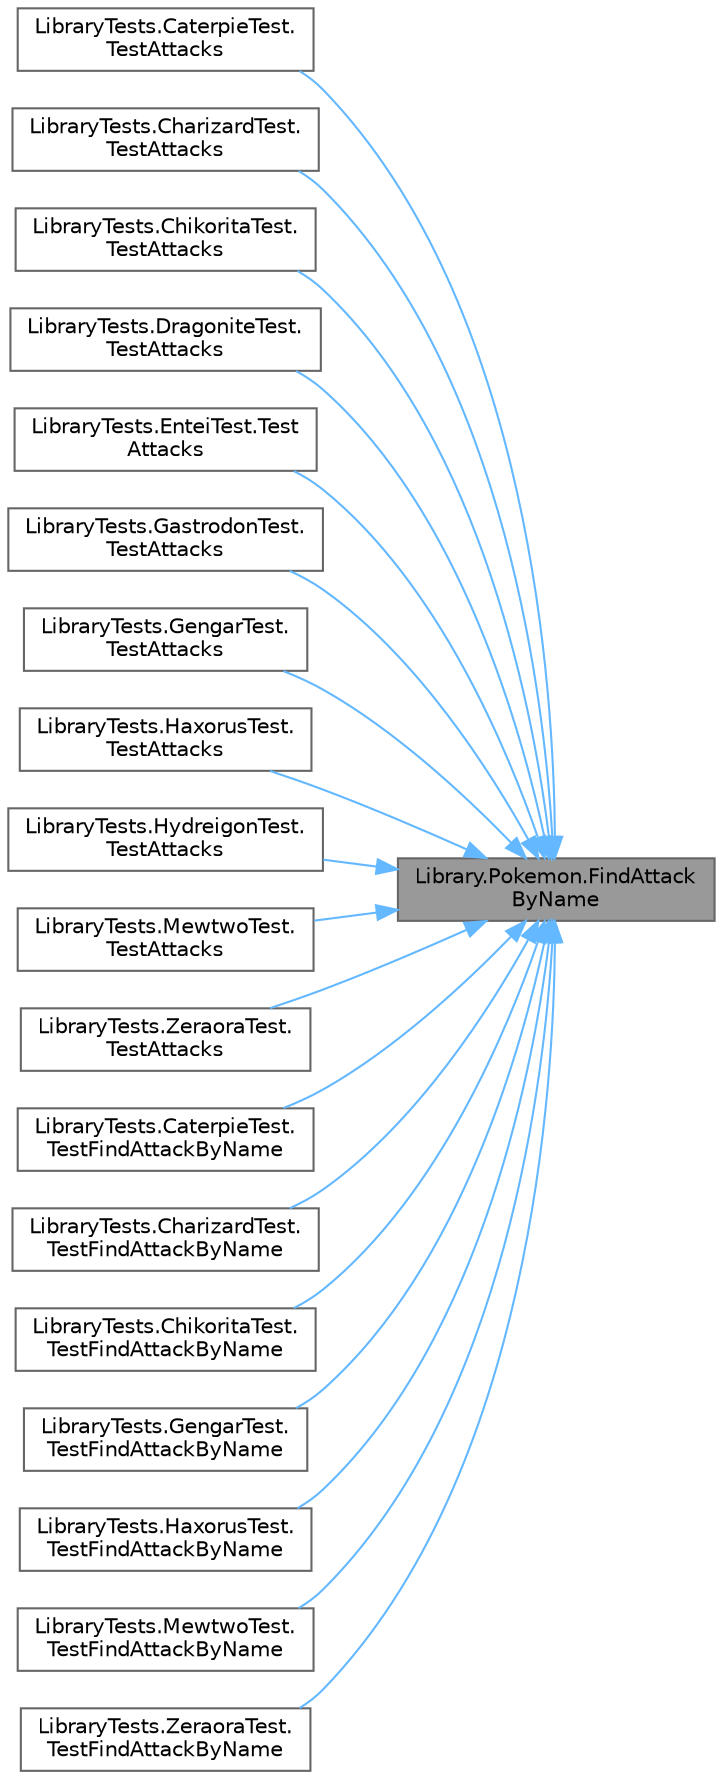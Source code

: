 digraph "Library.Pokemon.FindAttackByName"
{
 // INTERACTIVE_SVG=YES
 // LATEX_PDF_SIZE
  bgcolor="transparent";
  edge [fontname=Helvetica,fontsize=10,labelfontname=Helvetica,labelfontsize=10];
  node [fontname=Helvetica,fontsize=10,shape=box,height=0.2,width=0.4];
  rankdir="RL";
  Node1 [id="Node000001",label="Library.Pokemon.FindAttack\lByName",height=0.2,width=0.4,color="gray40", fillcolor="grey60", style="filled", fontcolor="black",tooltip="Busca un ataque dentro de la lista de ataques comparando el nombre."];
  Node1 -> Node2 [id="edge1_Node000001_Node000002",dir="back",color="steelblue1",style="solid",tooltip=" "];
  Node2 [id="Node000002",label="LibraryTests.CaterpieTest.\lTestAttacks",height=0.2,width=0.4,color="grey40", fillcolor="white", style="filled",URL="$classLibraryTests_1_1CaterpieTest.html#ae3a39dc20bfd73d5795037ff846b9dd8",tooltip="Test de los ataques que tiene Caterpie, confirmando que fueron creados correctamente."];
  Node1 -> Node3 [id="edge2_Node000001_Node000003",dir="back",color="steelblue1",style="solid",tooltip=" "];
  Node3 [id="Node000003",label="LibraryTests.CharizardTest.\lTestAttacks",height=0.2,width=0.4,color="grey40", fillcolor="white", style="filled",URL="$classLibraryTests_1_1CharizardTest.html#a9057848ebde0cc2f7d59de764897b0e9",tooltip="Test de los ataques que tiene Charizard, confirmando que fueron creados correctamente."];
  Node1 -> Node4 [id="edge3_Node000001_Node000004",dir="back",color="steelblue1",style="solid",tooltip=" "];
  Node4 [id="Node000004",label="LibraryTests.ChikoritaTest.\lTestAttacks",height=0.2,width=0.4,color="grey40", fillcolor="white", style="filled",URL="$classLibraryTests_1_1ChikoritaTest.html#a44e2efc460aadb737ecf28f41468d5f4",tooltip="Test de los ataques que tiene Chikorita, confirmando que fueron creados correctamente."];
  Node1 -> Node5 [id="edge4_Node000001_Node000005",dir="back",color="steelblue1",style="solid",tooltip=" "];
  Node5 [id="Node000005",label="LibraryTests.DragoniteTest.\lTestAttacks",height=0.2,width=0.4,color="grey40", fillcolor="white", style="filled",URL="$classLibraryTests_1_1DragoniteTest.html#af8ab9b69eb28d8f16b9bff9acf66c6a8",tooltip="Test de metodo FindAttackByName y los ataques que tiene Dragonite, confirmando que fueron creados cor..."];
  Node1 -> Node6 [id="edge5_Node000001_Node000006",dir="back",color="steelblue1",style="solid",tooltip=" "];
  Node6 [id="Node000006",label="LibraryTests.EnteiTest.Test\lAttacks",height=0.2,width=0.4,color="grey40", fillcolor="white", style="filled",URL="$classLibraryTests_1_1EnteiTest.html#affe8fa995b39ba759099a3ed98c8862f",tooltip="Test de metodo FindAttackByName y los ataques que tiene Entei, confirmando que fueron creados correct..."];
  Node1 -> Node7 [id="edge6_Node000001_Node000007",dir="back",color="steelblue1",style="solid",tooltip=" "];
  Node7 [id="Node000007",label="LibraryTests.GastrodonTest.\lTestAttacks",height=0.2,width=0.4,color="grey40", fillcolor="white", style="filled",URL="$classLibraryTests_1_1GastrodonTest.html#aea1500daa3d27cbb44c13fb7c3bb7728",tooltip="Test de metodo FindAttackByName y los ataques que tiene Gastrodon, confirmando que fueron creados cor..."];
  Node1 -> Node8 [id="edge7_Node000001_Node000008",dir="back",color="steelblue1",style="solid",tooltip=" "];
  Node8 [id="Node000008",label="LibraryTests.GengarTest.\lTestAttacks",height=0.2,width=0.4,color="grey40", fillcolor="white", style="filled",URL="$classLibraryTests_1_1GengarTest.html#a08d3c6ef6a8e07196ac116b81387dcc4",tooltip="Test de los ataques que tiene Gengar, confirmando que fueron creados correctamente."];
  Node1 -> Node9 [id="edge8_Node000001_Node000009",dir="back",color="steelblue1",style="solid",tooltip=" "];
  Node9 [id="Node000009",label="LibraryTests.HaxorusTest.\lTestAttacks",height=0.2,width=0.4,color="grey40", fillcolor="white", style="filled",URL="$classLibraryTests_1_1HaxorusTest.html#a6c6774992316d17c0766a7f94fdba107",tooltip="Test de los ataques que tiene Haxorus, confirmando que fueron creados correctamente."];
  Node1 -> Node10 [id="edge9_Node000001_Node000010",dir="back",color="steelblue1",style="solid",tooltip=" "];
  Node10 [id="Node000010",label="LibraryTests.HydreigonTest.\lTestAttacks",height=0.2,width=0.4,color="grey40", fillcolor="white", style="filled",URL="$classLibraryTests_1_1HydreigonTest.html#afbfc3df59f9b286a92be233c4808cd72",tooltip="Test de metodo FindAttackByName y los ataques que tiene Hydreigon, confirmando que fueron creados cor..."];
  Node1 -> Node11 [id="edge10_Node000001_Node000011",dir="back",color="steelblue1",style="solid",tooltip=" "];
  Node11 [id="Node000011",label="LibraryTests.MewtwoTest.\lTestAttacks",height=0.2,width=0.4,color="grey40", fillcolor="white", style="filled",URL="$classLibraryTests_1_1MewtwoTest.html#a91a6d02cac5887e1eae62165e70f9cc7",tooltip="Test de los ataques que tiene Mewtwo, confirmando que fueron creados correctamente."];
  Node1 -> Node12 [id="edge11_Node000001_Node000012",dir="back",color="steelblue1",style="solid",tooltip=" "];
  Node12 [id="Node000012",label="LibraryTests.ZeraoraTest.\lTestAttacks",height=0.2,width=0.4,color="grey40", fillcolor="white", style="filled",URL="$classLibraryTests_1_1ZeraoraTest.html#a795661d38e354292a5af622212e144de",tooltip="Test de los ataques que tiene Zeraora, confirmando que fueron creados correctamente."];
  Node1 -> Node13 [id="edge12_Node000001_Node000013",dir="back",color="steelblue1",style="solid",tooltip=" "];
  Node13 [id="Node000013",label="LibraryTests.CaterpieTest.\lTestFindAttackByName",height=0.2,width=0.4,color="grey40", fillcolor="white", style="filled",URL="$classLibraryTests_1_1CaterpieTest.html#acbd1c374073ecdf652b15d496f000b32",tooltip="Test del método FindAttackByName."];
  Node1 -> Node14 [id="edge13_Node000001_Node000014",dir="back",color="steelblue1",style="solid",tooltip=" "];
  Node14 [id="Node000014",label="LibraryTests.CharizardTest.\lTestFindAttackByName",height=0.2,width=0.4,color="grey40", fillcolor="white", style="filled",URL="$classLibraryTests_1_1CharizardTest.html#a1063b391228e714452f3117fd9d4d8d8",tooltip="Test del método FindAttackByName."];
  Node1 -> Node15 [id="edge14_Node000001_Node000015",dir="back",color="steelblue1",style="solid",tooltip=" "];
  Node15 [id="Node000015",label="LibraryTests.ChikoritaTest.\lTestFindAttackByName",height=0.2,width=0.4,color="grey40", fillcolor="white", style="filled",URL="$classLibraryTests_1_1ChikoritaTest.html#a2a4ae1aec5f16073485dfc944ff918b2",tooltip="Test del método FindAttackByName."];
  Node1 -> Node16 [id="edge15_Node000001_Node000016",dir="back",color="steelblue1",style="solid",tooltip=" "];
  Node16 [id="Node000016",label="LibraryTests.GengarTest.\lTestFindAttackByName",height=0.2,width=0.4,color="grey40", fillcolor="white", style="filled",URL="$classLibraryTests_1_1GengarTest.html#a0d017a884cbe408d8aa10036c52221a7",tooltip="Test del método FindAttackByName."];
  Node1 -> Node17 [id="edge16_Node000001_Node000017",dir="back",color="steelblue1",style="solid",tooltip=" "];
  Node17 [id="Node000017",label="LibraryTests.HaxorusTest.\lTestFindAttackByName",height=0.2,width=0.4,color="grey40", fillcolor="white", style="filled",URL="$classLibraryTests_1_1HaxorusTest.html#a90943c2e7008575ccbab9d08dd616f33",tooltip="Test del método FindAttackByName."];
  Node1 -> Node18 [id="edge17_Node000001_Node000018",dir="back",color="steelblue1",style="solid",tooltip=" "];
  Node18 [id="Node000018",label="LibraryTests.MewtwoTest.\lTestFindAttackByName",height=0.2,width=0.4,color="grey40", fillcolor="white", style="filled",URL="$classLibraryTests_1_1MewtwoTest.html#a4333dfbf8559385b8a2fe6880d182b77",tooltip="Test del método FindAttackByName."];
  Node1 -> Node19 [id="edge18_Node000001_Node000019",dir="back",color="steelblue1",style="solid",tooltip=" "];
  Node19 [id="Node000019",label="LibraryTests.ZeraoraTest.\lTestFindAttackByName",height=0.2,width=0.4,color="grey40", fillcolor="white", style="filled",URL="$classLibraryTests_1_1ZeraoraTest.html#a80e159271af4cc546ee2712561b67392",tooltip="Test del método FindAttackByName."];
}
